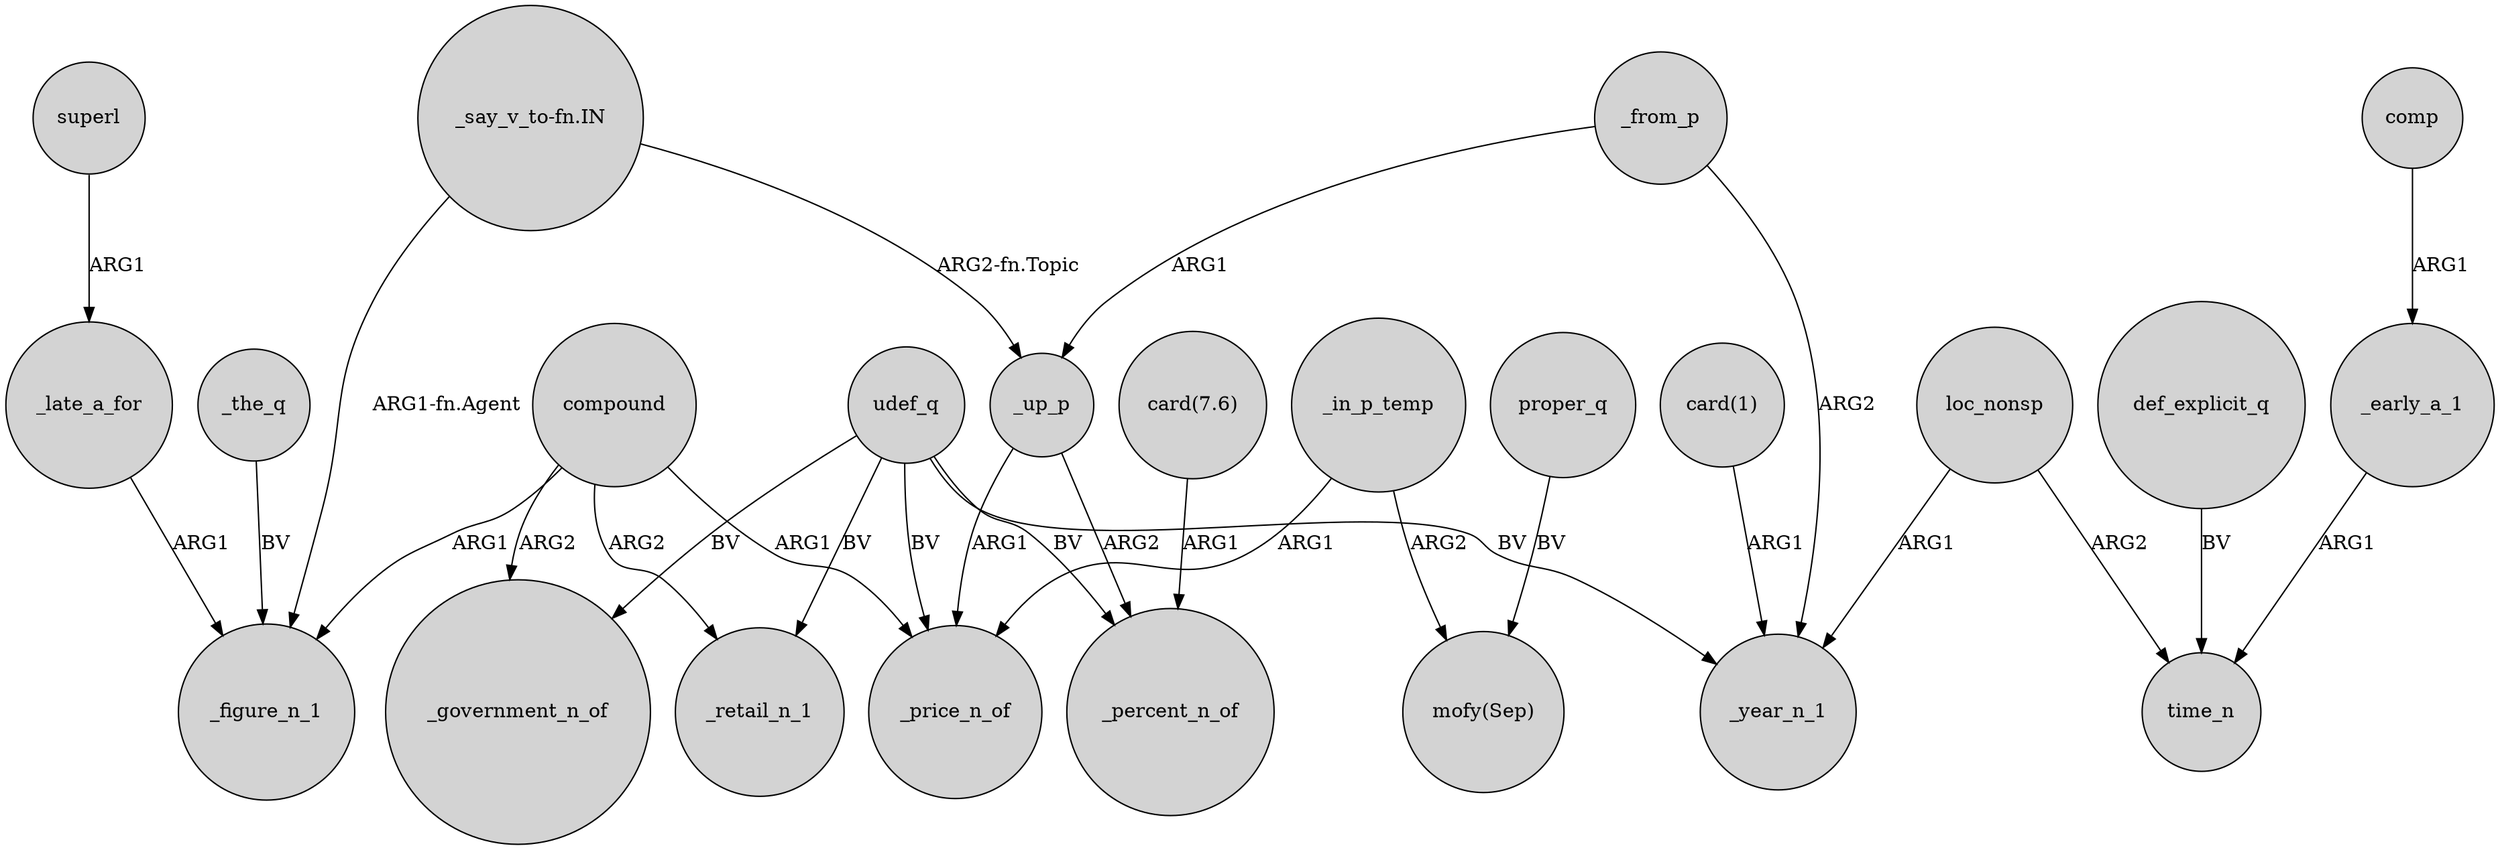 digraph {
	node [shape=circle style=filled]
	_up_p -> _price_n_of [label=ARG1]
	udef_q -> _price_n_of [label=BV]
	compound -> _government_n_of [label=ARG2]
	udef_q -> _government_n_of [label=BV]
	"_say_v_to-fn.IN" -> _up_p [label="ARG2-fn.Topic"]
	def_explicit_q -> time_n [label=BV]
	loc_nonsp -> _year_n_1 [label=ARG1]
	compound -> _retail_n_1 [label=ARG2]
	superl -> _late_a_for [label=ARG1]
	_from_p -> _up_p [label=ARG1]
	proper_q -> "mofy(Sep)" [label=BV]
	_the_q -> _figure_n_1 [label=BV]
	_from_p -> _year_n_1 [label=ARG2]
	loc_nonsp -> time_n [label=ARG2]
	"_say_v_to-fn.IN" -> _figure_n_1 [label="ARG1-fn.Agent"]
	"card(1)" -> _year_n_1 [label=ARG1]
	_early_a_1 -> time_n [label=ARG1]
	_late_a_for -> _figure_n_1 [label=ARG1]
	udef_q -> _year_n_1 [label=BV]
	udef_q -> _retail_n_1 [label=BV]
	udef_q -> _percent_n_of [label=BV]
	compound -> _price_n_of [label=ARG1]
	"card(7.6)" -> _percent_n_of [label=ARG1]
	_in_p_temp -> "mofy(Sep)" [label=ARG2]
	comp -> _early_a_1 [label=ARG1]
	_in_p_temp -> _price_n_of [label=ARG1]
	_up_p -> _percent_n_of [label=ARG2]
	compound -> _figure_n_1 [label=ARG1]
}
